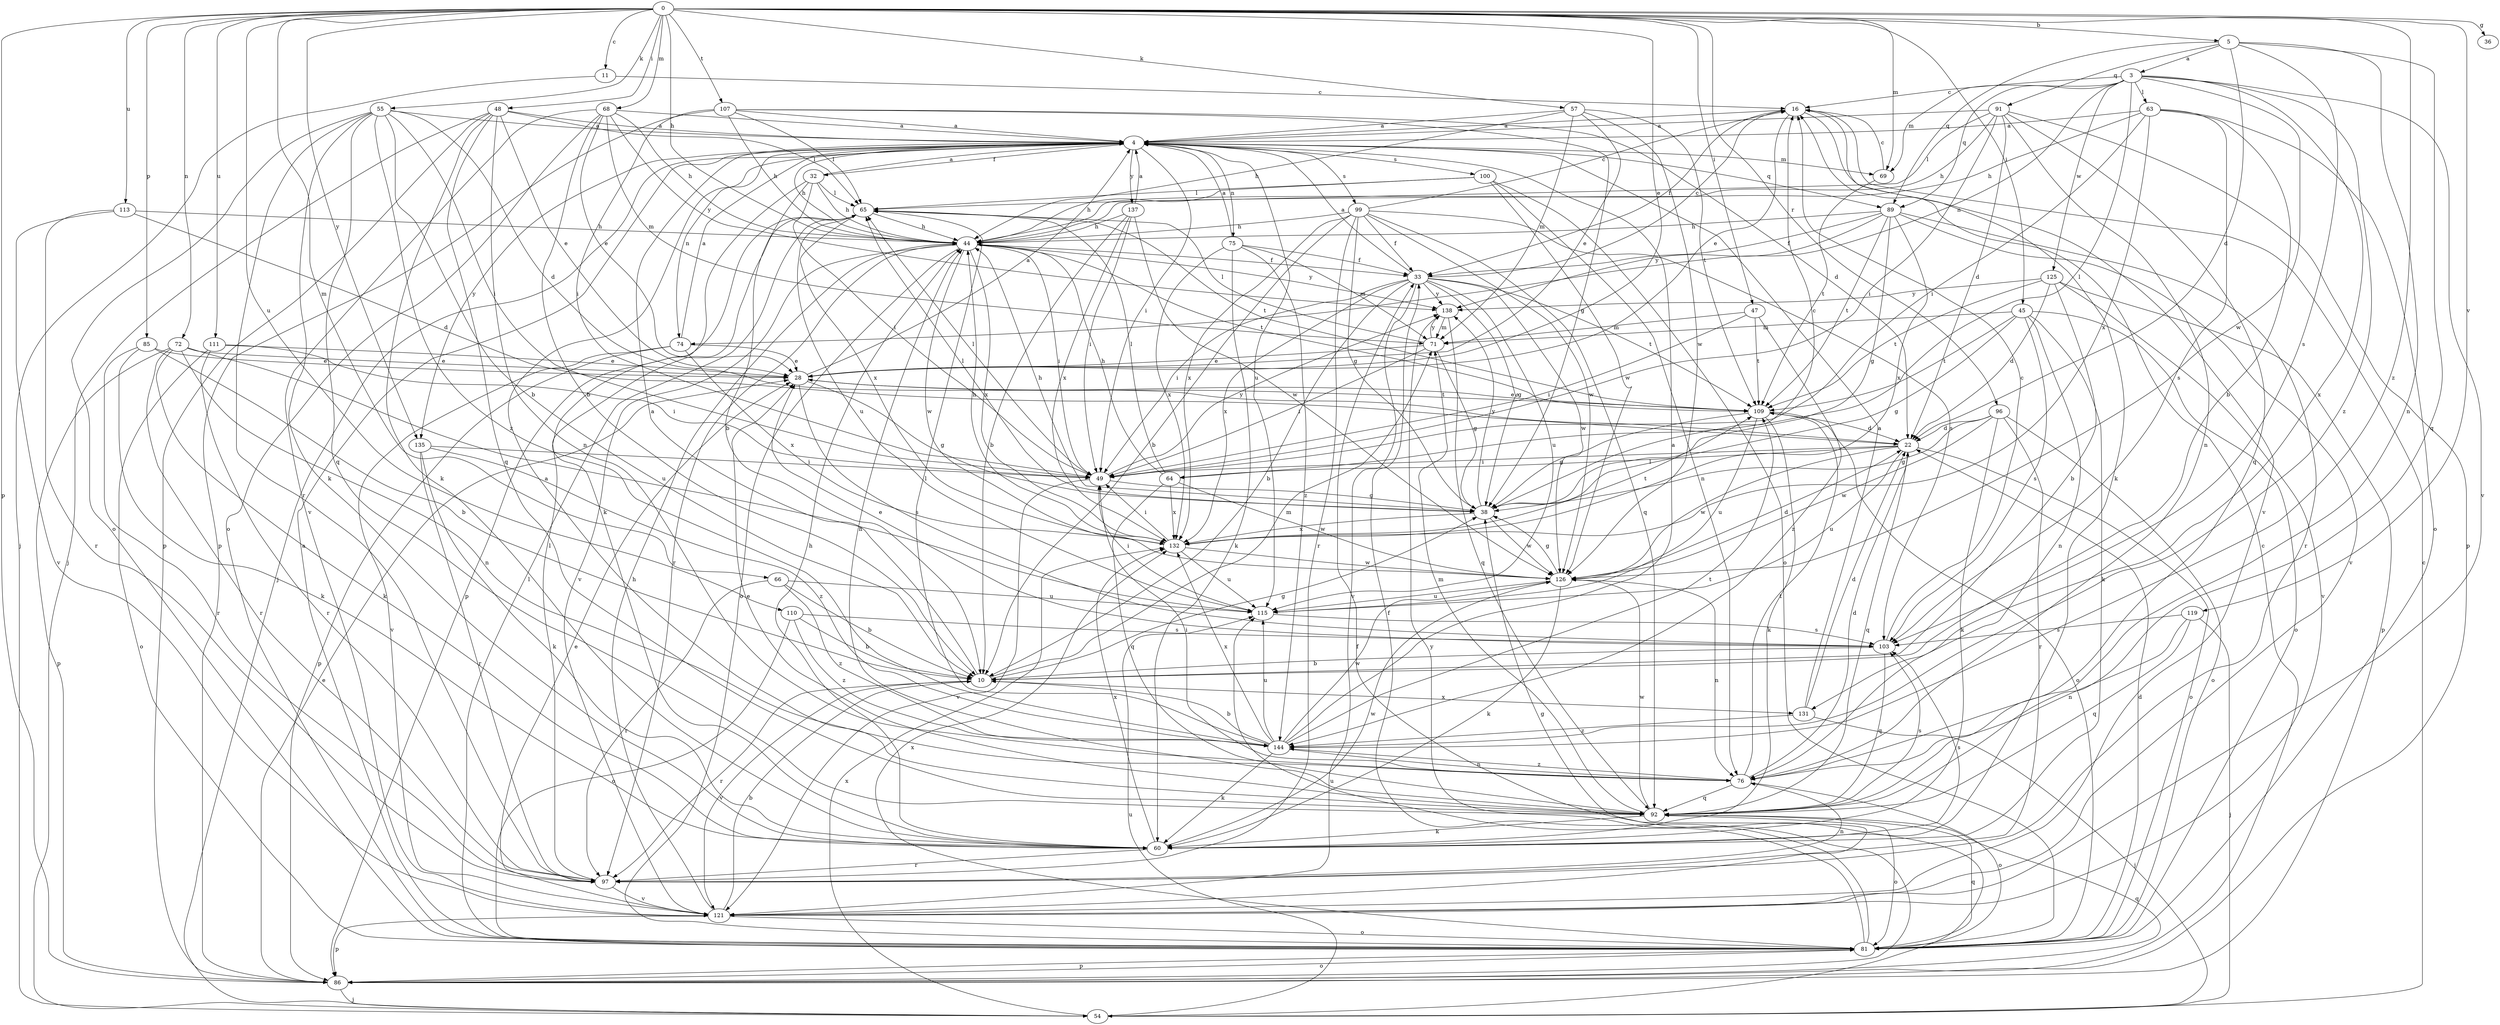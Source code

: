 strict digraph  {
0;
3;
4;
5;
10;
11;
16;
22;
28;
32;
33;
36;
38;
44;
45;
47;
48;
49;
54;
55;
57;
60;
63;
64;
65;
66;
68;
69;
71;
72;
74;
75;
76;
81;
85;
86;
89;
91;
92;
96;
97;
99;
100;
103;
107;
109;
110;
111;
113;
115;
119;
121;
125;
126;
131;
132;
135;
137;
138;
144;
0 -> 5  [label=b];
0 -> 11  [label=c];
0 -> 28  [label=e];
0 -> 36  [label=g];
0 -> 44  [label=h];
0 -> 45  [label=i];
0 -> 47  [label=i];
0 -> 48  [label=i];
0 -> 55  [label=k];
0 -> 57  [label=k];
0 -> 66  [label=m];
0 -> 68  [label=m];
0 -> 69  [label=m];
0 -> 72  [label=n];
0 -> 85  [label=p];
0 -> 86  [label=p];
0 -> 96  [label=r];
0 -> 107  [label=t];
0 -> 110  [label=u];
0 -> 111  [label=u];
0 -> 113  [label=u];
0 -> 119  [label=v];
0 -> 135  [label=y];
0 -> 144  [label=z];
3 -> 16  [label=c];
3 -> 63  [label=l];
3 -> 64  [label=l];
3 -> 69  [label=m];
3 -> 74  [label=n];
3 -> 89  [label=q];
3 -> 121  [label=v];
3 -> 125  [label=w];
3 -> 126  [label=w];
3 -> 131  [label=x];
3 -> 144  [label=z];
4 -> 32  [label=f];
4 -> 44  [label=h];
4 -> 49  [label=i];
4 -> 54  [label=j];
4 -> 69  [label=m];
4 -> 74  [label=n];
4 -> 75  [label=n];
4 -> 89  [label=q];
4 -> 99  [label=s];
4 -> 100  [label=s];
4 -> 115  [label=u];
4 -> 135  [label=y];
4 -> 137  [label=y];
5 -> 3  [label=a];
5 -> 22  [label=d];
5 -> 76  [label=n];
5 -> 89  [label=q];
5 -> 91  [label=q];
5 -> 92  [label=q];
5 -> 103  [label=s];
10 -> 4  [label=a];
10 -> 38  [label=g];
10 -> 71  [label=m];
10 -> 97  [label=r];
10 -> 121  [label=v];
10 -> 131  [label=x];
11 -> 16  [label=c];
11 -> 54  [label=j];
16 -> 4  [label=a];
16 -> 28  [label=e];
16 -> 33  [label=f];
16 -> 60  [label=k];
16 -> 121  [label=v];
22 -> 49  [label=i];
22 -> 64  [label=l];
22 -> 81  [label=o];
22 -> 92  [label=q];
22 -> 115  [label=u];
22 -> 126  [label=w];
28 -> 4  [label=a];
28 -> 38  [label=g];
28 -> 103  [label=s];
28 -> 109  [label=t];
32 -> 4  [label=a];
32 -> 10  [label=b];
32 -> 44  [label=h];
32 -> 49  [label=i];
32 -> 60  [label=k];
32 -> 65  [label=l];
33 -> 4  [label=a];
33 -> 10  [label=b];
33 -> 16  [label=c];
33 -> 38  [label=g];
33 -> 49  [label=i];
33 -> 109  [label=t];
33 -> 115  [label=u];
33 -> 121  [label=v];
33 -> 126  [label=w];
33 -> 132  [label=x];
33 -> 138  [label=y];
38 -> 16  [label=c];
38 -> 44  [label=h];
38 -> 65  [label=l];
38 -> 126  [label=w];
38 -> 132  [label=x];
38 -> 138  [label=y];
44 -> 33  [label=f];
44 -> 49  [label=i];
44 -> 81  [label=o];
44 -> 97  [label=r];
44 -> 109  [label=t];
44 -> 121  [label=v];
44 -> 126  [label=w];
44 -> 132  [label=x];
44 -> 138  [label=y];
45 -> 38  [label=g];
45 -> 60  [label=k];
45 -> 71  [label=m];
45 -> 76  [label=n];
45 -> 81  [label=o];
45 -> 103  [label=s];
45 -> 109  [label=t];
47 -> 49  [label=i];
47 -> 71  [label=m];
47 -> 109  [label=t];
47 -> 144  [label=z];
48 -> 4  [label=a];
48 -> 28  [label=e];
48 -> 54  [label=j];
48 -> 60  [label=k];
48 -> 65  [label=l];
48 -> 76  [label=n];
48 -> 86  [label=p];
48 -> 92  [label=q];
49 -> 38  [label=g];
49 -> 65  [label=l];
49 -> 121  [label=v];
49 -> 138  [label=y];
54 -> 16  [label=c];
54 -> 33  [label=f];
54 -> 115  [label=u];
54 -> 132  [label=x];
55 -> 4  [label=a];
55 -> 10  [label=b];
55 -> 22  [label=d];
55 -> 49  [label=i];
55 -> 60  [label=k];
55 -> 81  [label=o];
55 -> 92  [label=q];
55 -> 97  [label=r];
55 -> 144  [label=z];
57 -> 4  [label=a];
57 -> 28  [label=e];
57 -> 44  [label=h];
57 -> 71  [label=m];
57 -> 109  [label=t];
57 -> 126  [label=w];
60 -> 44  [label=h];
60 -> 97  [label=r];
60 -> 103  [label=s];
60 -> 126  [label=w];
60 -> 132  [label=x];
63 -> 4  [label=a];
63 -> 10  [label=b];
63 -> 44  [label=h];
63 -> 49  [label=i];
63 -> 81  [label=o];
63 -> 103  [label=s];
63 -> 132  [label=x];
64 -> 44  [label=h];
64 -> 65  [label=l];
64 -> 92  [label=q];
64 -> 126  [label=w];
64 -> 132  [label=x];
65 -> 44  [label=h];
65 -> 86  [label=p];
65 -> 109  [label=t];
65 -> 115  [label=u];
65 -> 132  [label=x];
66 -> 10  [label=b];
66 -> 97  [label=r];
66 -> 115  [label=u];
66 -> 144  [label=z];
68 -> 4  [label=a];
68 -> 10  [label=b];
68 -> 28  [label=e];
68 -> 44  [label=h];
68 -> 71  [label=m];
68 -> 81  [label=o];
68 -> 121  [label=v];
68 -> 138  [label=y];
69 -> 16  [label=c];
69 -> 109  [label=t];
71 -> 28  [label=e];
71 -> 38  [label=g];
71 -> 49  [label=i];
71 -> 65  [label=l];
71 -> 138  [label=y];
72 -> 28  [label=e];
72 -> 60  [label=k];
72 -> 76  [label=n];
72 -> 86  [label=p];
72 -> 97  [label=r];
72 -> 115  [label=u];
74 -> 4  [label=a];
74 -> 28  [label=e];
74 -> 86  [label=p];
74 -> 121  [label=v];
74 -> 132  [label=x];
75 -> 4  [label=a];
75 -> 33  [label=f];
75 -> 60  [label=k];
75 -> 71  [label=m];
75 -> 132  [label=x];
75 -> 144  [label=z];
76 -> 22  [label=d];
76 -> 49  [label=i];
76 -> 81  [label=o];
76 -> 92  [label=q];
76 -> 109  [label=t];
76 -> 144  [label=z];
81 -> 4  [label=a];
81 -> 22  [label=d];
81 -> 33  [label=f];
81 -> 65  [label=l];
81 -> 86  [label=p];
81 -> 92  [label=q];
81 -> 115  [label=u];
81 -> 132  [label=x];
85 -> 10  [label=b];
85 -> 28  [label=e];
85 -> 60  [label=k];
85 -> 97  [label=r];
86 -> 16  [label=c];
86 -> 28  [label=e];
86 -> 54  [label=j];
86 -> 81  [label=o];
86 -> 92  [label=q];
86 -> 138  [label=y];
89 -> 33  [label=f];
89 -> 38  [label=g];
89 -> 44  [label=h];
89 -> 97  [label=r];
89 -> 109  [label=t];
89 -> 121  [label=v];
89 -> 132  [label=x];
89 -> 138  [label=y];
91 -> 4  [label=a];
91 -> 22  [label=d];
91 -> 44  [label=h];
91 -> 49  [label=i];
91 -> 65  [label=l];
91 -> 76  [label=n];
91 -> 86  [label=p];
91 -> 92  [label=q];
92 -> 4  [label=a];
92 -> 28  [label=e];
92 -> 44  [label=h];
92 -> 60  [label=k];
92 -> 71  [label=m];
92 -> 81  [label=o];
92 -> 103  [label=s];
92 -> 126  [label=w];
96 -> 22  [label=d];
96 -> 38  [label=g];
96 -> 60  [label=k];
96 -> 81  [label=o];
96 -> 97  [label=r];
96 -> 126  [label=w];
97 -> 65  [label=l];
97 -> 76  [label=n];
97 -> 121  [label=v];
99 -> 10  [label=b];
99 -> 16  [label=c];
99 -> 33  [label=f];
99 -> 38  [label=g];
99 -> 44  [label=h];
99 -> 92  [label=q];
99 -> 97  [label=r];
99 -> 103  [label=s];
99 -> 126  [label=w];
99 -> 132  [label=x];
100 -> 44  [label=h];
100 -> 65  [label=l];
100 -> 76  [label=n];
100 -> 81  [label=o];
100 -> 126  [label=w];
103 -> 10  [label=b];
103 -> 16  [label=c];
103 -> 28  [label=e];
103 -> 92  [label=q];
107 -> 4  [label=a];
107 -> 22  [label=d];
107 -> 38  [label=g];
107 -> 44  [label=h];
107 -> 49  [label=i];
107 -> 65  [label=l];
107 -> 86  [label=p];
109 -> 22  [label=d];
109 -> 28  [label=e];
109 -> 38  [label=g];
109 -> 60  [label=k];
109 -> 81  [label=o];
109 -> 115  [label=u];
110 -> 10  [label=b];
110 -> 81  [label=o];
110 -> 103  [label=s];
110 -> 144  [label=z];
111 -> 28  [label=e];
111 -> 49  [label=i];
111 -> 81  [label=o];
111 -> 97  [label=r];
113 -> 22  [label=d];
113 -> 44  [label=h];
113 -> 97  [label=r];
113 -> 121  [label=v];
115 -> 49  [label=i];
115 -> 103  [label=s];
119 -> 54  [label=j];
119 -> 76  [label=n];
119 -> 92  [label=q];
119 -> 103  [label=s];
121 -> 10  [label=b];
121 -> 28  [label=e];
121 -> 38  [label=g];
121 -> 44  [label=h];
121 -> 81  [label=o];
121 -> 86  [label=p];
125 -> 10  [label=b];
125 -> 22  [label=d];
125 -> 86  [label=p];
125 -> 109  [label=t];
125 -> 121  [label=v];
125 -> 138  [label=y];
126 -> 22  [label=d];
126 -> 38  [label=g];
126 -> 60  [label=k];
126 -> 76  [label=n];
126 -> 115  [label=u];
131 -> 4  [label=a];
131 -> 22  [label=d];
131 -> 54  [label=j];
131 -> 144  [label=z];
132 -> 44  [label=h];
132 -> 49  [label=i];
132 -> 109  [label=t];
132 -> 115  [label=u];
132 -> 126  [label=w];
135 -> 49  [label=i];
135 -> 60  [label=k];
135 -> 97  [label=r];
135 -> 144  [label=z];
137 -> 4  [label=a];
137 -> 10  [label=b];
137 -> 44  [label=h];
137 -> 49  [label=i];
137 -> 126  [label=w];
137 -> 132  [label=x];
138 -> 71  [label=m];
138 -> 92  [label=q];
144 -> 4  [label=a];
144 -> 10  [label=b];
144 -> 60  [label=k];
144 -> 65  [label=l];
144 -> 76  [label=n];
144 -> 109  [label=t];
144 -> 115  [label=u];
144 -> 126  [label=w];
144 -> 132  [label=x];
}
